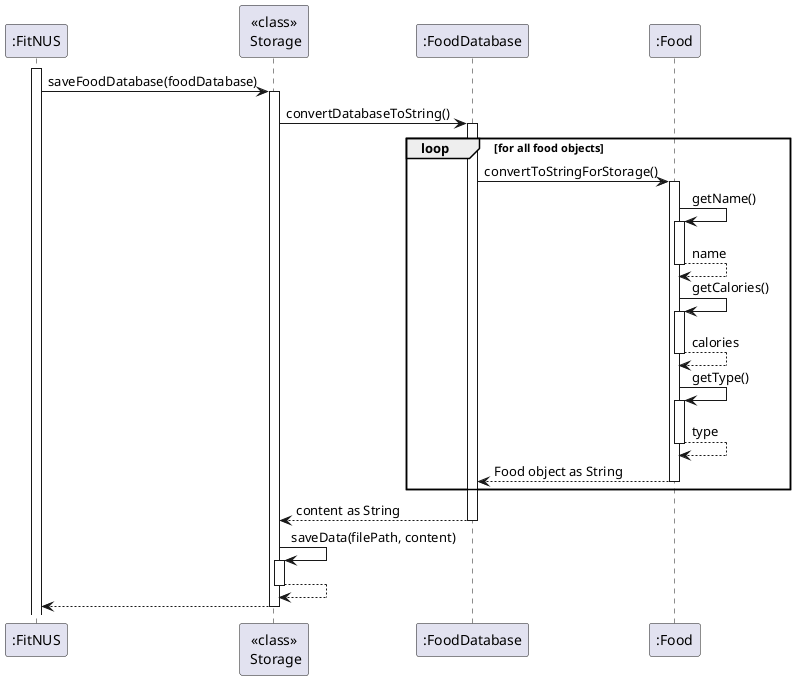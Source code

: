 @startuml
'https://plantuml.com/sequence-diagram

activate ":FitNUS"
":FitNUS" -> "<<class>>\n Storage": saveFoodDatabase(foodDatabase)
activate "<<class>>\n Storage"
"<<class>>\n Storage" -> ":FoodDatabase" : convertDatabaseToString()
activate ":FoodDatabase"
loop for all food objects
    ":FoodDatabase" -> ":Food": convertToStringForStorage()
    activate ":Food"
    ":Food" -> ":Food": getName()
    activate ":Food"
    return name
    ":Food" -> ":Food": getCalories()
    activate ":Food"
    return calories
    ":Food" -> ":Food": getType()
    activate ":Food"
    return type
    return Food object as String
end
return content as String
"<<class>>\n Storage" -> "<<class>>\n Storage" : saveData(filePath, content)
activate "<<class>>\n Storage"
return
return


@enduml